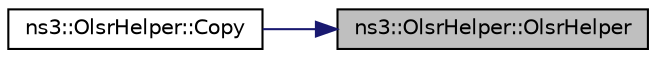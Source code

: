 digraph "ns3::OlsrHelper::OlsrHelper"
{
 // LATEX_PDF_SIZE
  edge [fontname="Helvetica",fontsize="10",labelfontname="Helvetica",labelfontsize="10"];
  node [fontname="Helvetica",fontsize="10",shape=record];
  rankdir="RL";
  Node1 [label="ns3::OlsrHelper::OlsrHelper",height=0.2,width=0.4,color="black", fillcolor="grey75", style="filled", fontcolor="black",tooltip="Create an OlsrHelper that makes life easier for people who want to install OLSR routing to nodes."];
  Node1 -> Node2 [dir="back",color="midnightblue",fontsize="10",style="solid",fontname="Helvetica"];
  Node2 [label="ns3::OlsrHelper::Copy",height=0.2,width=0.4,color="black", fillcolor="white", style="filled",URL="$classns3_1_1_olsr_helper.html#a946f3bf46b5852dff7c2b36133a67c86",tooltip=" "];
}
